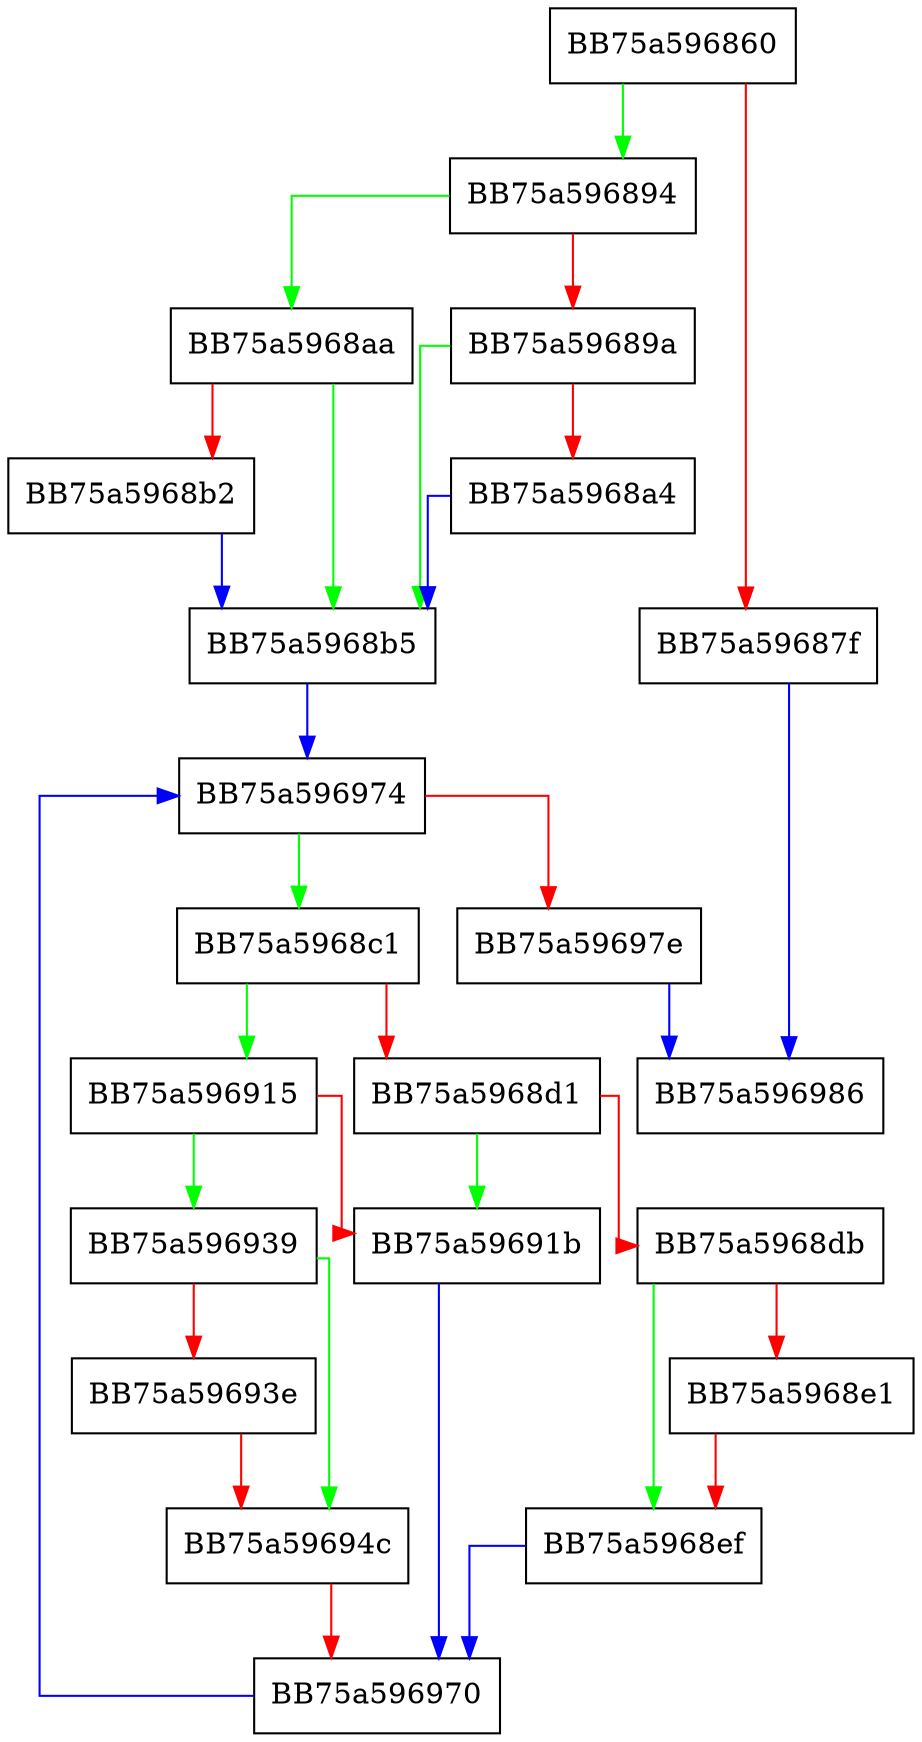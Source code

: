 digraph _Insert_node {
  node [shape="box"];
  graph [splines=ortho];
  BB75a596860 -> BB75a596894 [color="green"];
  BB75a596860 -> BB75a59687f [color="red"];
  BB75a59687f -> BB75a596986 [color="blue"];
  BB75a596894 -> BB75a5968aa [color="green"];
  BB75a596894 -> BB75a59689a [color="red"];
  BB75a59689a -> BB75a5968b5 [color="green"];
  BB75a59689a -> BB75a5968a4 [color="red"];
  BB75a5968a4 -> BB75a5968b5 [color="blue"];
  BB75a5968aa -> BB75a5968b5 [color="green"];
  BB75a5968aa -> BB75a5968b2 [color="red"];
  BB75a5968b2 -> BB75a5968b5 [color="blue"];
  BB75a5968b5 -> BB75a596974 [color="blue"];
  BB75a5968c1 -> BB75a596915 [color="green"];
  BB75a5968c1 -> BB75a5968d1 [color="red"];
  BB75a5968d1 -> BB75a59691b [color="green"];
  BB75a5968d1 -> BB75a5968db [color="red"];
  BB75a5968db -> BB75a5968ef [color="green"];
  BB75a5968db -> BB75a5968e1 [color="red"];
  BB75a5968e1 -> BB75a5968ef [color="red"];
  BB75a5968ef -> BB75a596970 [color="blue"];
  BB75a596915 -> BB75a596939 [color="green"];
  BB75a596915 -> BB75a59691b [color="red"];
  BB75a59691b -> BB75a596970 [color="blue"];
  BB75a596939 -> BB75a59694c [color="green"];
  BB75a596939 -> BB75a59693e [color="red"];
  BB75a59693e -> BB75a59694c [color="red"];
  BB75a59694c -> BB75a596970 [color="red"];
  BB75a596970 -> BB75a596974 [color="blue"];
  BB75a596974 -> BB75a5968c1 [color="green"];
  BB75a596974 -> BB75a59697e [color="red"];
  BB75a59697e -> BB75a596986 [color="blue"];
}
